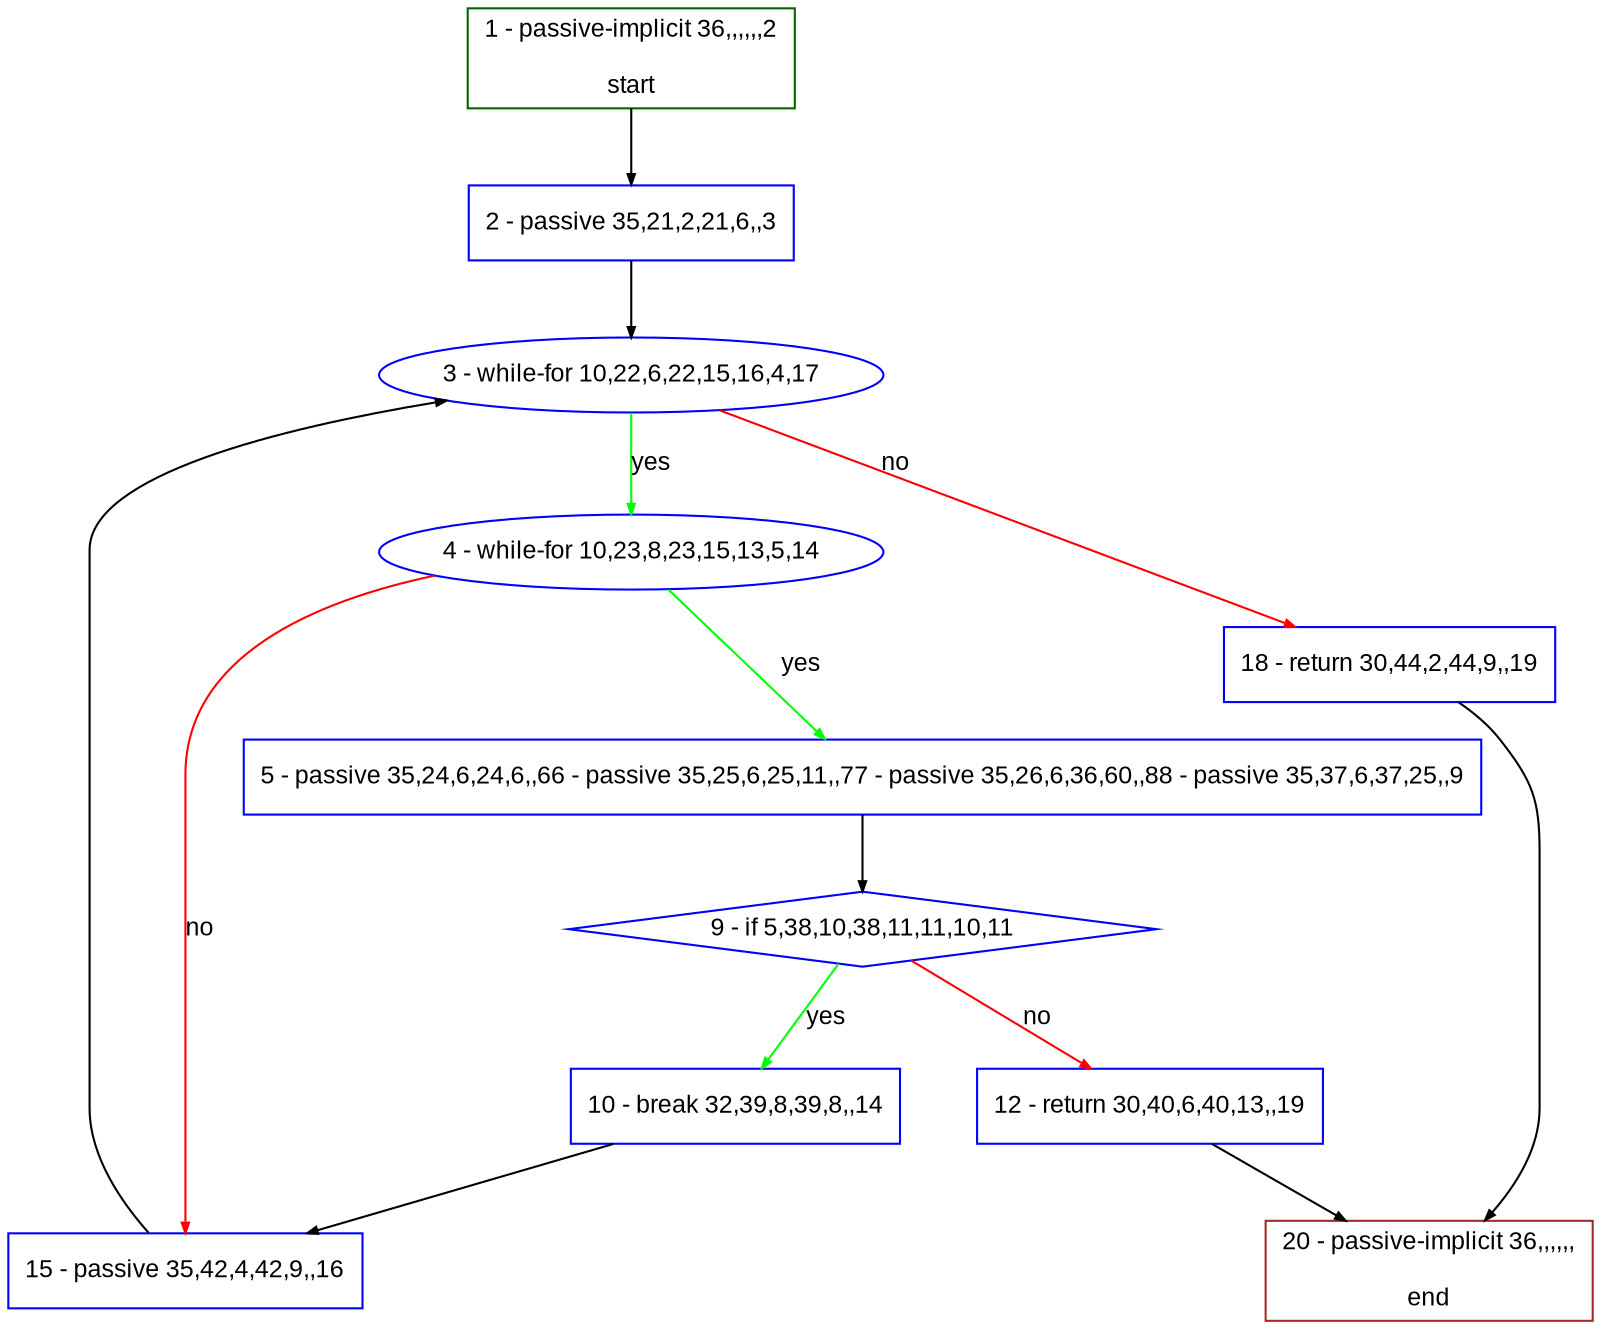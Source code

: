 digraph "" {
  graph [bgcolor="white", fillcolor="#FFFFCC", pack="true", packmode="clust", fontname="Arial", label="", fontsize="12", compound="true", style="rounded,filled"];
  node [node_initialized="no", fillcolor="white", fontname="Arial", label="", color="grey", fontsize="12", fixedsize="false", compound="true", shape="rectangle", style="filled"];
  edge [arrowtail="none", lhead="", fontcolor="black", fontname="Arial", label="", color="black", fontsize="12", arrowhead="normal", arrowsize="0.5", compound="true", ltail="", dir="forward"];
  __N1 [fillcolor="#ffffff", label="2 - passive 35,21,2,21,6,,3", color="#0000ff", shape="box", style="filled"];
  __N2 [fillcolor="#ffffff", label="1 - passive-implicit 36,,,,,,2\n\nstart", color="#006400", shape="box", style="filled"];
  __N3 [fillcolor="#ffffff", label="3 - while-for 10,22,6,22,15,16,4,17", color="#0000ff", shape="oval", style="filled"];
  __N4 [fillcolor="#ffffff", label="4 - while-for 10,23,8,23,15,13,5,14", color="#0000ff", shape="oval", style="filled"];
  __N5 [fillcolor="#ffffff", label="18 - return 30,44,2,44,9,,19", color="#0000ff", shape="box", style="filled"];
  __N6 [fillcolor="#ffffff", label="5 - passive 35,24,6,24,6,,66 - passive 35,25,6,25,11,,77 - passive 35,26,6,36,60,,88 - passive 35,37,6,37,25,,9", color="#0000ff", shape="box", style="filled"];
  __N7 [fillcolor="#ffffff", label="15 - passive 35,42,4,42,9,,16", color="#0000ff", shape="box", style="filled"];
  __N8 [fillcolor="#ffffff", label="9 - if 5,38,10,38,11,11,10,11", color="#0000ff", shape="diamond", style="filled"];
  __N9 [fillcolor="#ffffff", label="10 - break 32,39,8,39,8,,14", color="#0000ff", shape="box", style="filled"];
  __N10 [fillcolor="#ffffff", label="12 - return 30,40,6,40,13,,19", color="#0000ff", shape="box", style="filled"];
  __N11 [fillcolor="#ffffff", label="20 - passive-implicit 36,,,,,,\n\nend", color="#a52a2a", shape="box", style="filled"];
  __N2 -> __N1 [arrowtail="none", color="#000000", label="", arrowhead="normal", dir="forward"];
  __N1 -> __N3 [arrowtail="none", color="#000000", label="", arrowhead="normal", dir="forward"];
  __N3 -> __N4 [arrowtail="none", color="#00ff00", label="yes", arrowhead="normal", dir="forward"];
  __N3 -> __N5 [arrowtail="none", color="#ff0000", label="no", arrowhead="normal", dir="forward"];
  __N4 -> __N6 [arrowtail="none", color="#00ff00", label="yes", arrowhead="normal", dir="forward"];
  __N4 -> __N7 [arrowtail="none", color="#ff0000", label="no", arrowhead="normal", dir="forward"];
  __N6 -> __N8 [arrowtail="none", color="#000000", label="", arrowhead="normal", dir="forward"];
  __N8 -> __N9 [arrowtail="none", color="#00ff00", label="yes", arrowhead="normal", dir="forward"];
  __N8 -> __N10 [arrowtail="none", color="#ff0000", label="no", arrowhead="normal", dir="forward"];
  __N9 -> __N7 [arrowtail="none", color="#000000", label="", arrowhead="normal", dir="forward"];
  __N10 -> __N11 [arrowtail="none", color="#000000", label="", arrowhead="normal", dir="forward"];
  __N7 -> __N3 [arrowtail="none", color="#000000", label="", arrowhead="normal", dir="forward"];
  __N5 -> __N11 [arrowtail="none", color="#000000", label="", arrowhead="normal", dir="forward"];
}
